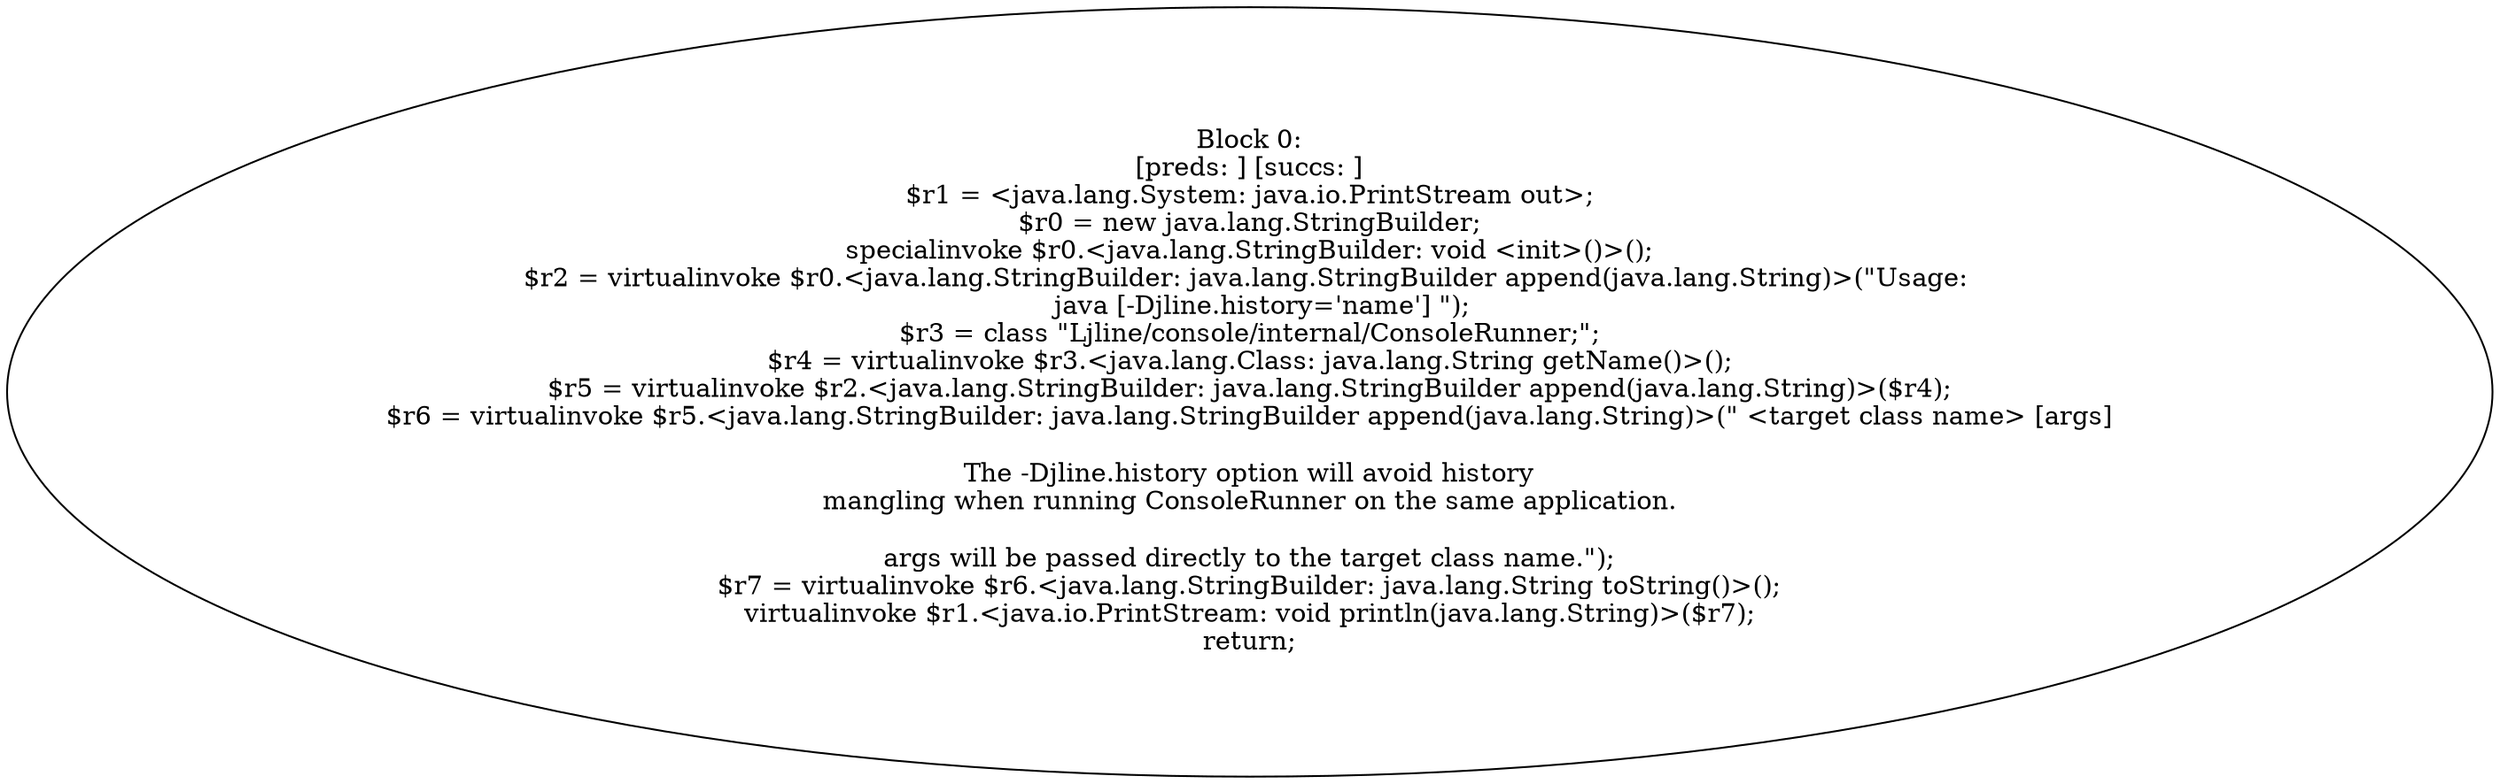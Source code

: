 digraph "unitGraph" {
    "Block 0:
[preds: ] [succs: ]
$r1 = <java.lang.System: java.io.PrintStream out>;
$r0 = new java.lang.StringBuilder;
specialinvoke $r0.<java.lang.StringBuilder: void <init>()>();
$r2 = virtualinvoke $r0.<java.lang.StringBuilder: java.lang.StringBuilder append(java.lang.String)>(\"Usage: \n   java [-Djline.history=\'name\'] \");
$r3 = class \"Ljline/console/internal/ConsoleRunner;\";
$r4 = virtualinvoke $r3.<java.lang.Class: java.lang.String getName()>();
$r5 = virtualinvoke $r2.<java.lang.StringBuilder: java.lang.StringBuilder append(java.lang.String)>($r4);
$r6 = virtualinvoke $r5.<java.lang.StringBuilder: java.lang.StringBuilder append(java.lang.String)>(\" <target class name> [args]\n\nThe -Djline.history option will avoid history\nmangling when running ConsoleRunner on the same application.\n\nargs will be passed directly to the target class name.\");
$r7 = virtualinvoke $r6.<java.lang.StringBuilder: java.lang.String toString()>();
virtualinvoke $r1.<java.io.PrintStream: void println(java.lang.String)>($r7);
return;
"
}

